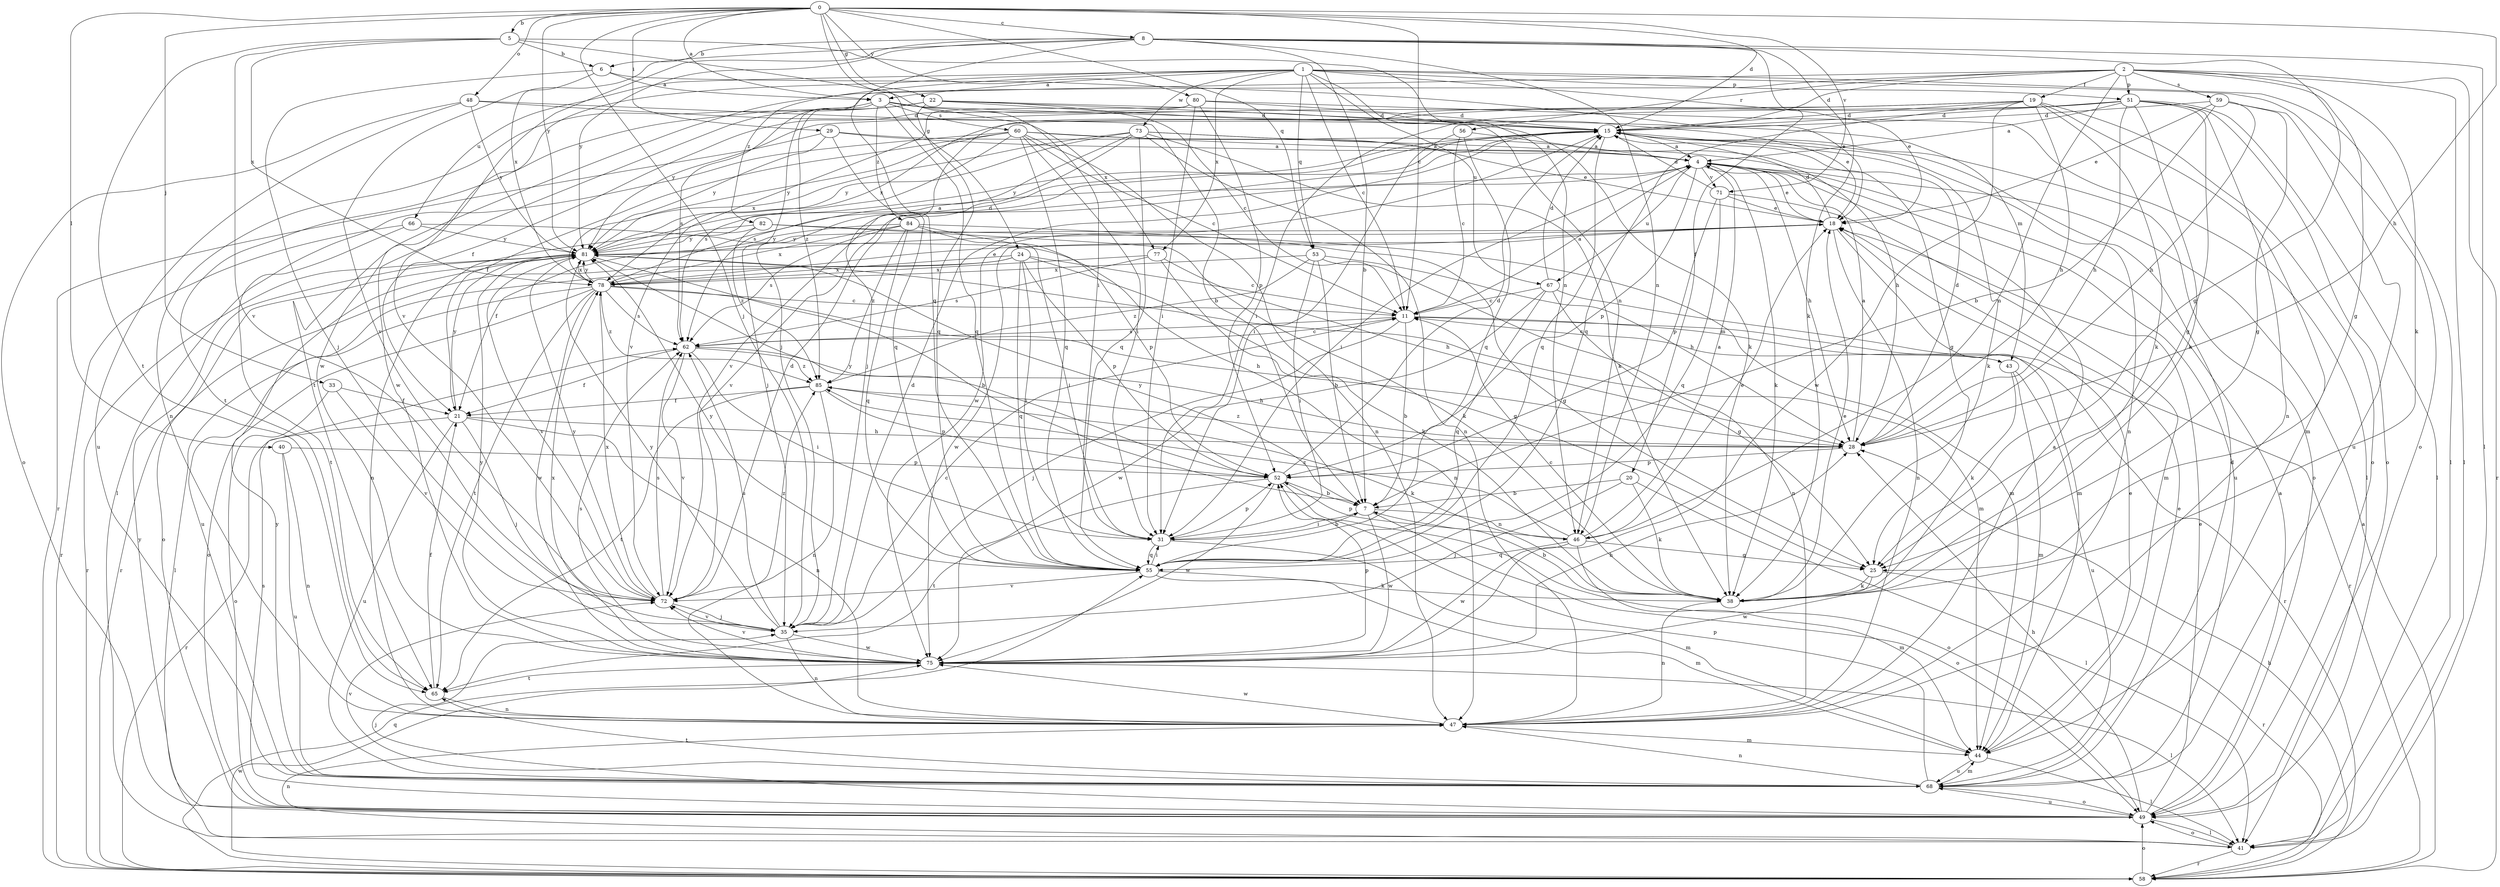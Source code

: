 strict digraph  {
0;
1;
2;
3;
4;
5;
6;
7;
8;
11;
15;
18;
19;
20;
21;
22;
24;
25;
28;
29;
31;
33;
35;
38;
40;
41;
43;
44;
46;
47;
48;
49;
51;
52;
53;
55;
56;
58;
59;
60;
62;
65;
66;
67;
68;
71;
72;
73;
75;
77;
78;
80;
81;
82;
84;
85;
0 -> 3  [label=a];
0 -> 5  [label=b];
0 -> 8  [label=c];
0 -> 11  [label=c];
0 -> 15  [label=d];
0 -> 22  [label=g];
0 -> 24  [label=g];
0 -> 28  [label=h];
0 -> 29  [label=i];
0 -> 33  [label=j];
0 -> 35  [label=j];
0 -> 40  [label=l];
0 -> 48  [label=o];
0 -> 53  [label=q];
0 -> 71  [label=v];
0 -> 80  [label=y];
0 -> 81  [label=y];
1 -> 3  [label=a];
1 -> 11  [label=c];
1 -> 18  [label=e];
1 -> 41  [label=l];
1 -> 46  [label=n];
1 -> 49  [label=o];
1 -> 51  [label=p];
1 -> 53  [label=q];
1 -> 66  [label=u];
1 -> 67  [label=u];
1 -> 73  [label=w];
1 -> 75  [label=w];
1 -> 77  [label=x];
1 -> 82  [label=z];
2 -> 15  [label=d];
2 -> 19  [label=f];
2 -> 25  [label=g];
2 -> 35  [label=j];
2 -> 38  [label=k];
2 -> 41  [label=l];
2 -> 46  [label=n];
2 -> 51  [label=p];
2 -> 56  [label=r];
2 -> 58  [label=r];
2 -> 59  [label=s];
2 -> 65  [label=t];
3 -> 15  [label=d];
3 -> 43  [label=m];
3 -> 55  [label=q];
3 -> 60  [label=s];
3 -> 62  [label=s];
3 -> 77  [label=x];
3 -> 84  [label=z];
3 -> 85  [label=z];
4 -> 18  [label=e];
4 -> 28  [label=h];
4 -> 31  [label=i];
4 -> 38  [label=k];
4 -> 52  [label=p];
4 -> 67  [label=u];
4 -> 68  [label=u];
4 -> 71  [label=v];
4 -> 72  [label=v];
5 -> 6  [label=b];
5 -> 31  [label=i];
5 -> 46  [label=n];
5 -> 65  [label=t];
5 -> 72  [label=v];
5 -> 78  [label=x];
6 -> 3  [label=a];
6 -> 18  [label=e];
6 -> 35  [label=j];
6 -> 72  [label=v];
7 -> 31  [label=i];
7 -> 46  [label=n];
7 -> 49  [label=o];
7 -> 75  [label=w];
7 -> 81  [label=y];
8 -> 6  [label=b];
8 -> 7  [label=b];
8 -> 20  [label=f];
8 -> 25  [label=g];
8 -> 38  [label=k];
8 -> 41  [label=l];
8 -> 46  [label=n];
8 -> 55  [label=q];
8 -> 72  [label=v];
8 -> 78  [label=x];
8 -> 81  [label=y];
11 -> 4  [label=a];
11 -> 7  [label=b];
11 -> 35  [label=j];
11 -> 43  [label=m];
11 -> 58  [label=r];
11 -> 62  [label=s];
15 -> 4  [label=a];
15 -> 38  [label=k];
15 -> 47  [label=n];
15 -> 49  [label=o];
15 -> 55  [label=q];
15 -> 72  [label=v];
15 -> 75  [label=w];
15 -> 81  [label=y];
18 -> 15  [label=d];
18 -> 21  [label=f];
18 -> 44  [label=m];
18 -> 47  [label=n];
18 -> 75  [label=w];
18 -> 81  [label=y];
19 -> 15  [label=d];
19 -> 28  [label=h];
19 -> 35  [label=j];
19 -> 38  [label=k];
19 -> 44  [label=m];
19 -> 49  [label=o];
19 -> 55  [label=q];
19 -> 75  [label=w];
19 -> 81  [label=y];
20 -> 7  [label=b];
20 -> 35  [label=j];
20 -> 38  [label=k];
20 -> 41  [label=l];
21 -> 28  [label=h];
21 -> 35  [label=j];
21 -> 47  [label=n];
21 -> 58  [label=r];
21 -> 68  [label=u];
21 -> 81  [label=y];
22 -> 11  [label=c];
22 -> 15  [label=d];
22 -> 18  [label=e];
22 -> 38  [label=k];
22 -> 47  [label=n];
22 -> 55  [label=q];
22 -> 65  [label=t];
22 -> 75  [label=w];
24 -> 11  [label=c];
24 -> 25  [label=g];
24 -> 31  [label=i];
24 -> 52  [label=p];
24 -> 55  [label=q];
24 -> 58  [label=r];
24 -> 68  [label=u];
24 -> 78  [label=x];
25 -> 38  [label=k];
25 -> 58  [label=r];
25 -> 75  [label=w];
28 -> 4  [label=a];
28 -> 15  [label=d];
28 -> 52  [label=p];
28 -> 85  [label=z];
29 -> 4  [label=a];
29 -> 28  [label=h];
29 -> 55  [label=q];
29 -> 58  [label=r];
29 -> 81  [label=y];
31 -> 7  [label=b];
31 -> 44  [label=m];
31 -> 52  [label=p];
31 -> 55  [label=q];
33 -> 21  [label=f];
33 -> 49  [label=o];
33 -> 72  [label=v];
35 -> 11  [label=c];
35 -> 15  [label=d];
35 -> 47  [label=n];
35 -> 62  [label=s];
35 -> 72  [label=v];
35 -> 75  [label=w];
35 -> 81  [label=y];
38 -> 7  [label=b];
38 -> 11  [label=c];
38 -> 18  [label=e];
38 -> 47  [label=n];
40 -> 47  [label=n];
40 -> 52  [label=p];
40 -> 68  [label=u];
41 -> 47  [label=n];
41 -> 49  [label=o];
41 -> 58  [label=r];
43 -> 11  [label=c];
43 -> 38  [label=k];
43 -> 44  [label=m];
43 -> 68  [label=u];
44 -> 18  [label=e];
44 -> 41  [label=l];
44 -> 68  [label=u];
46 -> 4  [label=a];
46 -> 18  [label=e];
46 -> 25  [label=g];
46 -> 44  [label=m];
46 -> 52  [label=p];
46 -> 55  [label=q];
46 -> 75  [label=w];
46 -> 85  [label=z];
47 -> 4  [label=a];
47 -> 44  [label=m];
47 -> 75  [label=w];
48 -> 7  [label=b];
48 -> 15  [label=d];
48 -> 49  [label=o];
48 -> 68  [label=u];
48 -> 81  [label=y];
49 -> 4  [label=a];
49 -> 18  [label=e];
49 -> 28  [label=h];
49 -> 35  [label=j];
49 -> 41  [label=l];
49 -> 62  [label=s];
49 -> 68  [label=u];
49 -> 81  [label=y];
51 -> 4  [label=a];
51 -> 15  [label=d];
51 -> 25  [label=g];
51 -> 28  [label=h];
51 -> 31  [label=i];
51 -> 38  [label=k];
51 -> 41  [label=l];
51 -> 47  [label=n];
51 -> 49  [label=o];
51 -> 78  [label=x];
52 -> 7  [label=b];
52 -> 15  [label=d];
52 -> 49  [label=o];
52 -> 65  [label=t];
52 -> 75  [label=w];
52 -> 81  [label=y];
53 -> 7  [label=b];
53 -> 28  [label=h];
53 -> 31  [label=i];
53 -> 47  [label=n];
53 -> 78  [label=x];
53 -> 85  [label=z];
55 -> 31  [label=i];
55 -> 38  [label=k];
55 -> 44  [label=m];
55 -> 72  [label=v];
55 -> 81  [label=y];
56 -> 4  [label=a];
56 -> 11  [label=c];
56 -> 31  [label=i];
56 -> 55  [label=q];
58 -> 4  [label=a];
58 -> 28  [label=h];
58 -> 49  [label=o];
58 -> 55  [label=q];
58 -> 75  [label=w];
59 -> 7  [label=b];
59 -> 15  [label=d];
59 -> 18  [label=e];
59 -> 25  [label=g];
59 -> 28  [label=h];
59 -> 68  [label=u];
60 -> 4  [label=a];
60 -> 11  [label=c];
60 -> 21  [label=f];
60 -> 25  [label=g];
60 -> 31  [label=i];
60 -> 41  [label=l];
60 -> 47  [label=n];
60 -> 55  [label=q];
60 -> 62  [label=s];
60 -> 81  [label=y];
62 -> 11  [label=c];
62 -> 21  [label=f];
62 -> 28  [label=h];
62 -> 31  [label=i];
62 -> 72  [label=v];
62 -> 85  [label=z];
65 -> 21  [label=f];
65 -> 47  [label=n];
66 -> 47  [label=n];
66 -> 58  [label=r];
66 -> 65  [label=t];
66 -> 81  [label=y];
67 -> 11  [label=c];
67 -> 15  [label=d];
67 -> 25  [label=g];
67 -> 55  [label=q];
67 -> 58  [label=r];
67 -> 75  [label=w];
68 -> 15  [label=d];
68 -> 18  [label=e];
68 -> 44  [label=m];
68 -> 47  [label=n];
68 -> 49  [label=o];
68 -> 52  [label=p];
68 -> 65  [label=t];
68 -> 72  [label=v];
68 -> 81  [label=y];
71 -> 15  [label=d];
71 -> 18  [label=e];
71 -> 44  [label=m];
71 -> 52  [label=p];
71 -> 55  [label=q];
72 -> 15  [label=d];
72 -> 35  [label=j];
72 -> 62  [label=s];
72 -> 78  [label=x];
72 -> 81  [label=y];
72 -> 85  [label=z];
73 -> 4  [label=a];
73 -> 18  [label=e];
73 -> 35  [label=j];
73 -> 38  [label=k];
73 -> 47  [label=n];
73 -> 55  [label=q];
73 -> 62  [label=s];
73 -> 78  [label=x];
73 -> 81  [label=y];
75 -> 28  [label=h];
75 -> 41  [label=l];
75 -> 52  [label=p];
75 -> 62  [label=s];
75 -> 65  [label=t];
75 -> 72  [label=v];
75 -> 78  [label=x];
75 -> 81  [label=y];
77 -> 28  [label=h];
77 -> 38  [label=k];
77 -> 62  [label=s];
77 -> 78  [label=x];
78 -> 11  [label=c];
78 -> 15  [label=d];
78 -> 18  [label=e];
78 -> 28  [label=h];
78 -> 41  [label=l];
78 -> 49  [label=o];
78 -> 62  [label=s];
78 -> 65  [label=t];
78 -> 75  [label=w];
78 -> 81  [label=y];
78 -> 85  [label=z];
80 -> 15  [label=d];
80 -> 21  [label=f];
80 -> 31  [label=i];
80 -> 41  [label=l];
80 -> 52  [label=p];
80 -> 72  [label=v];
81 -> 4  [label=a];
81 -> 7  [label=b];
81 -> 44  [label=m];
81 -> 49  [label=o];
81 -> 58  [label=r];
81 -> 72  [label=v];
81 -> 78  [label=x];
82 -> 38  [label=k];
82 -> 44  [label=m];
82 -> 47  [label=n];
82 -> 81  [label=y];
82 -> 85  [label=z];
84 -> 25  [label=g];
84 -> 31  [label=i];
84 -> 52  [label=p];
84 -> 55  [label=q];
84 -> 62  [label=s];
84 -> 78  [label=x];
84 -> 81  [label=y];
84 -> 85  [label=z];
85 -> 21  [label=f];
85 -> 38  [label=k];
85 -> 47  [label=n];
85 -> 52  [label=p];
85 -> 65  [label=t];
}
